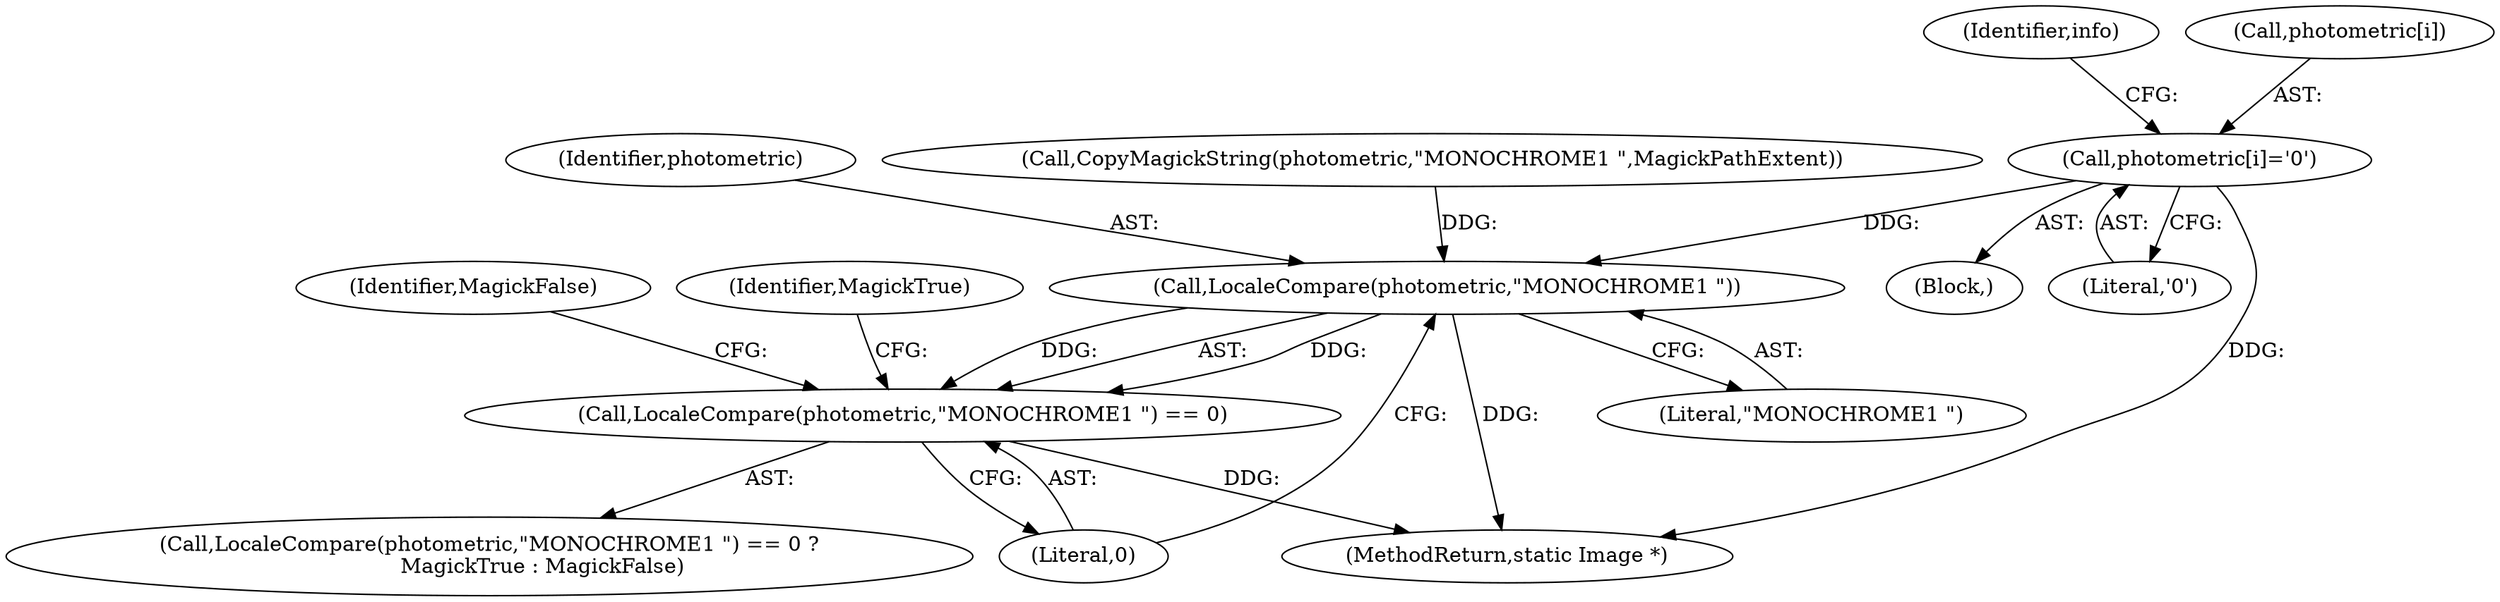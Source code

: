digraph "0_ImageMagick_6b6bff054d569a77973f2140c0e86366e6168a6c_0@array" {
"1001538" [label="(Call,photometric[i]='\0')"];
"1001549" [label="(Call,LocaleCompare(photometric,\"MONOCHROME1 \"))"];
"1001548" [label="(Call,LocaleCompare(photometric,\"MONOCHROME1 \") == 0)"];
"1001551" [label="(Literal,\"MONOCHROME1 \")"];
"1001548" [label="(Call,LocaleCompare(photometric,\"MONOCHROME1 \") == 0)"];
"1001553" [label="(Identifier,MagickTrue)"];
"1001549" [label="(Call,LocaleCompare(photometric,\"MONOCHROME1 \"))"];
"1001506" [label="(Block,)"];
"1001542" [label="(Literal,'\0')"];
"1001547" [label="(Call,LocaleCompare(photometric,\"MONOCHROME1 \") == 0 ?\n                MagickTrue : MagickFalse)"];
"1001554" [label="(Identifier,MagickFalse)"];
"1001545" [label="(Identifier,info)"];
"1001538" [label="(Call,photometric[i]='\0')"];
"1000470" [label="(Call,CopyMagickString(photometric,\"MONOCHROME1 \",MagickPathExtent))"];
"1001550" [label="(Identifier,photometric)"];
"1001552" [label="(Literal,0)"];
"1004539" [label="(MethodReturn,static Image *)"];
"1001539" [label="(Call,photometric[i])"];
"1001538" -> "1001506"  [label="AST: "];
"1001538" -> "1001542"  [label="CFG: "];
"1001539" -> "1001538"  [label="AST: "];
"1001542" -> "1001538"  [label="AST: "];
"1001545" -> "1001538"  [label="CFG: "];
"1001538" -> "1004539"  [label="DDG: "];
"1001538" -> "1001549"  [label="DDG: "];
"1001549" -> "1001548"  [label="AST: "];
"1001549" -> "1001551"  [label="CFG: "];
"1001550" -> "1001549"  [label="AST: "];
"1001551" -> "1001549"  [label="AST: "];
"1001552" -> "1001549"  [label="CFG: "];
"1001549" -> "1004539"  [label="DDG: "];
"1001549" -> "1001548"  [label="DDG: "];
"1001549" -> "1001548"  [label="DDG: "];
"1000470" -> "1001549"  [label="DDG: "];
"1001548" -> "1001547"  [label="AST: "];
"1001548" -> "1001552"  [label="CFG: "];
"1001552" -> "1001548"  [label="AST: "];
"1001553" -> "1001548"  [label="CFG: "];
"1001554" -> "1001548"  [label="CFG: "];
"1001548" -> "1004539"  [label="DDG: "];
}
